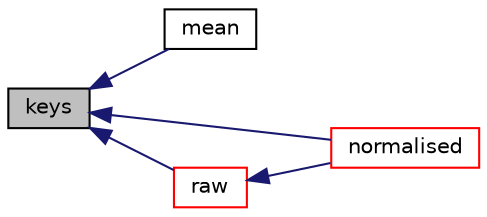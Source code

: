 digraph "keys"
{
  bgcolor="transparent";
  edge [fontname="Helvetica",fontsize="10",labelfontname="Helvetica",labelfontsize="10"];
  node [fontname="Helvetica",fontsize="10",shape=record];
  rankdir="LR";
  Node33 [label="keys",height=0.2,width=0.4,color="black", fillcolor="grey75", style="filled", fontcolor="black"];
  Node33 -> Node34 [dir="back",color="midnightblue",fontsize="10",style="solid",fontname="Helvetica"];
  Node34 [label="mean",height=0.2,width=0.4,color="black",URL="$a27001.html#a1839690b575e839e794f6f557b3b27b8"];
  Node33 -> Node35 [dir="back",color="midnightblue",fontsize="10",style="solid",fontname="Helvetica"];
  Node35 [label="normalised",height=0.2,width=0.4,color="red",URL="$a27001.html#afca6f7c7669c2f125c5b4760ed9ee1c2",tooltip="Return the normalised distribution (probability density) "];
  Node33 -> Node39 [dir="back",color="midnightblue",fontsize="10",style="solid",fontname="Helvetica"];
  Node39 [label="raw",height=0.2,width=0.4,color="red",URL="$a27001.html#afb9d1727043dc3092b95717b885d99cc",tooltip="Return the distribution of the total bin weights. "];
  Node39 -> Node35 [dir="back",color="midnightblue",fontsize="10",style="solid",fontname="Helvetica"];
}
